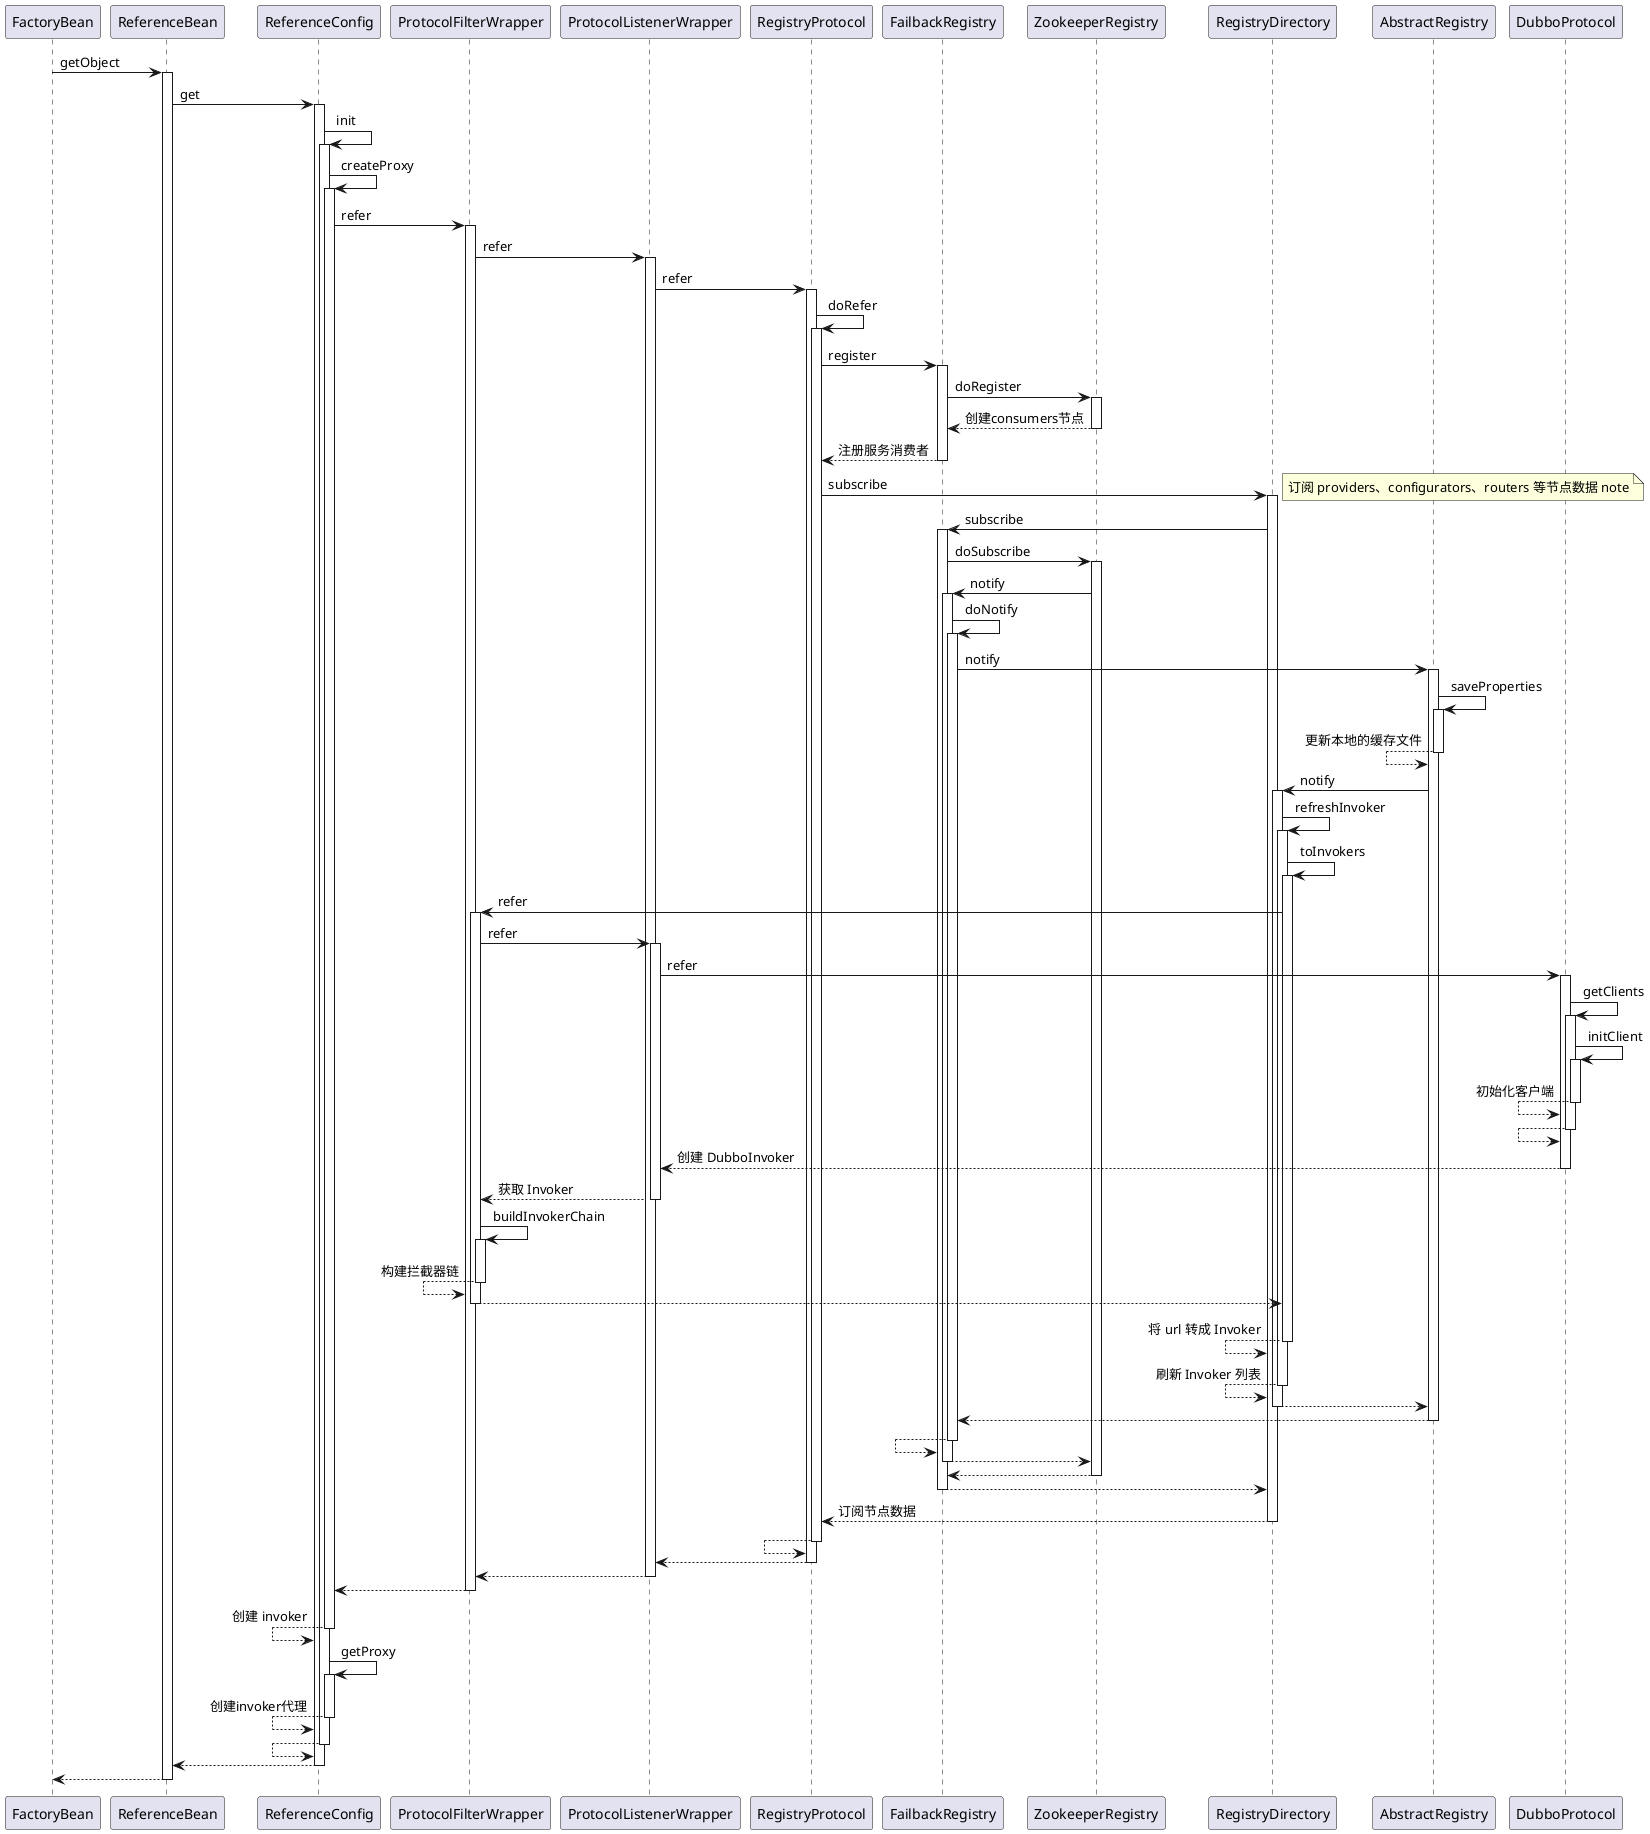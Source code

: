 @startuml

FactoryBean->ReferenceBean:getObject
activate ReferenceBean
    ReferenceBean->ReferenceConfig:get
    activate ReferenceConfig
        ReferenceConfig->ReferenceConfig:init
        activate ReferenceConfig
            ReferenceConfig->ReferenceConfig:createProxy
            activate ReferenceConfig

                ReferenceConfig->ProtocolFilterWrapper:refer
                activate ProtocolFilterWrapper

                    ProtocolFilterWrapper->ProtocolListenerWrapper:refer
                    activate ProtocolListenerWrapper

                        ProtocolListenerWrapper->RegistryProtocol:refer
                        activate RegistryProtocol
                            RegistryProtocol->RegistryProtocol:doRefer
                            activate RegistryProtocol

                                RegistryProtocol->FailbackRegistry:register
                                activate FailbackRegistry
                                    FailbackRegistry->ZookeeperRegistry:doRegister
                                    activate ZookeeperRegistry
                                    FailbackRegistry<--ZookeeperRegistry:创建consumers节点
                                    deactivate ZookeeperRegistry
                                RegistryProtocol<--FailbackRegistry:注册服务消费者
                                deactivate FailbackRegistry
                                RegistryProtocol->RegistryDirectory:subscribe
                                note right: 订阅 providers、configurators、routers 等节点数据 note
                                activate RegistryDirectory
                                    RegistryDirectory->FailbackRegistry:subscribe
                                    activate FailbackRegistry
                                        FailbackRegistry->ZookeeperRegistry:doSubscribe
                                        activate ZookeeperRegistry
                                            ZookeeperRegistry->FailbackRegistry:notify
                                            activate FailbackRegistry
                                                FailbackRegistry->FailbackRegistry:doNotify
                                                activate FailbackRegistry
                                                    FailbackRegistry->AbstractRegistry:notify
                                                    activate AbstractRegistry
                                                        AbstractRegistry->AbstractRegistry:saveProperties
                                                        activate AbstractRegistry
                                                        AbstractRegistry<--AbstractRegistry:更新本地的缓存文件
                                                        deactivate AbstractRegistry

                                                        AbstractRegistry->RegistryDirectory:notify
                                                        activate RegistryDirectory
                                                            RegistryDirectory->RegistryDirectory:refreshInvoker
                                                            activate RegistryDirectory
                                                                RegistryDirectory->RegistryDirectory:toInvokers
                                                                activate RegistryDirectory
                                                                    RegistryDirectory->ProtocolFilterWrapper:refer
                                                                    activate ProtocolFilterWrapper


                                                                        ProtocolFilterWrapper->ProtocolListenerWrapper:refer
                                                                        activate ProtocolListenerWrapper
                                                                            ProtocolListenerWrapper->DubboProtocol:refer
                                                                            activate DubboProtocol
                                                                                DubboProtocol->DubboProtocol:getClients
                                                                                activate DubboProtocol
                                                                                    DubboProtocol->DubboProtocol:initClient
                                                                                    activate DubboProtocol
                                                                                    DubboProtocol<--DubboProtocol:初始化客户端
                                                                                    deactivate DubboProtocol
                                                                                DubboProtocol<--DubboProtocol:
                                                                                deactivate DubboProtocol
                                                                            ProtocolListenerWrapper<--DubboProtocol: 创建 DubboInvoker
                                                                            deactivate DubboProtocol
                                                                        ProtocolFilterWrapper<--ProtocolListenerWrapper:获取 Invoker
                                                                        deactivate ProtocolListenerWrapper

                                                                        ProtocolFilterWrapper->ProtocolFilterWrapper:buildInvokerChain
                                                                        activate ProtocolFilterWrapper
                                                                        ProtocolFilterWrapper<--ProtocolFilterWrapper:构建拦截器链
                                                                        deactivate ProtocolFilterWrapper
                                                                    RegistryDirectory<--ProtocolFilterWrapper:
                                                                    deactivate ProtocolFilterWrapper
                                                                RegistryDirectory<--RegistryDirectory:将 url 转成 Invoker
                                                                deactivate RegistryDirectory
                                                            RegistryDirectory<--RegistryDirectory:刷新 Invoker 列表
                                                            deactivate RegistryDirectory
                                                        AbstractRegistry<--RegistryDirectory:
                                                        deactivate RegistryDirectory
                                                    FailbackRegistry<--AbstractRegistry:
                                                    deactivate AbstractRegistry
                                                FailbackRegistry<--FailbackRegistry:
                                                deactivate FailbackRegistry
                                            ZookeeperRegistry<--FailbackRegistry:
                                            deactivate FailbackRegistry
                                        FailbackRegistry<--ZookeeperRegistry:
                                        deactivate ZookeeperRegistry
                                    RegistryDirectory<--FailbackRegistry:
                                    deactivate FailbackRegistry

                                RegistryProtocol<--RegistryDirectory:订阅节点数据
                                deactivate RegistryDirectory

                            RegistryProtocol<--RegistryProtocol:
                            deactivate RegistryProtocol
                        ProtocolListenerWrapper<--RegistryProtocol:
                        deactivate RegistryProtocol

                    ProtocolFilterWrapper<--ProtocolListenerWrapper:
                    deactivate ProtocolListenerWrapper

                ReferenceConfig<--ProtocolFilterWrapper:
                deactivate ProtocolFilterWrapper
            ReferenceConfig<--ReferenceConfig: 创建 invoker
            deactivate ReferenceConfig

            ReferenceConfig->ReferenceConfig:getProxy
            activate ReferenceConfig

            ReferenceConfig<--ReferenceConfig: 创建invoker代理
            deactivate ReferenceConfig
        ReferenceConfig<--ReferenceConfig:
        deactivate ReferenceConfig
    ReferenceBean<--ReferenceConfig:
    deactivate ReferenceConfig
FactoryBean<--ReferenceBean:
deactivate ReferenceBean

@enduml